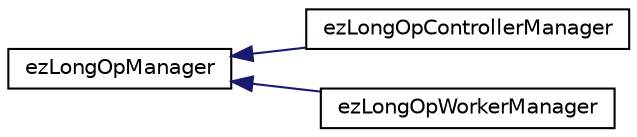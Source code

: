 digraph "Graphical Class Hierarchy"
{
 // LATEX_PDF_SIZE
  edge [fontname="Helvetica",fontsize="10",labelfontname="Helvetica",labelfontsize="10"];
  node [fontname="Helvetica",fontsize="10",shape=record];
  rankdir="LR";
  Node0 [label="ezLongOpManager",height=0.2,width=0.4,color="black", fillcolor="white", style="filled",URL="$dc/d40/classez_long_op_manager.htm",tooltip="Base class with shared functionality for ezLongOpControllerManager and ezLongOpWorkerManager."];
  Node0 -> Node1 [dir="back",color="midnightblue",fontsize="10",style="solid",fontname="Helvetica"];
  Node1 [label="ezLongOpControllerManager",height=0.2,width=0.4,color="black", fillcolor="white", style="filled",URL="$dd/d69/classez_long_op_controller_manager.htm",tooltip="The LongOp controller is active in the editor process and manages which long ops are available,..."];
  Node0 -> Node2 [dir="back",color="midnightblue",fontsize="10",style="solid",fontname="Helvetica"];
  Node2 [label="ezLongOpWorkerManager",height=0.2,width=0.4,color="black", fillcolor="white", style="filled",URL="$d6/d8e/classez_long_op_worker_manager.htm",tooltip="The LongOp worker manager is active in the engine process of the editor."];
}
